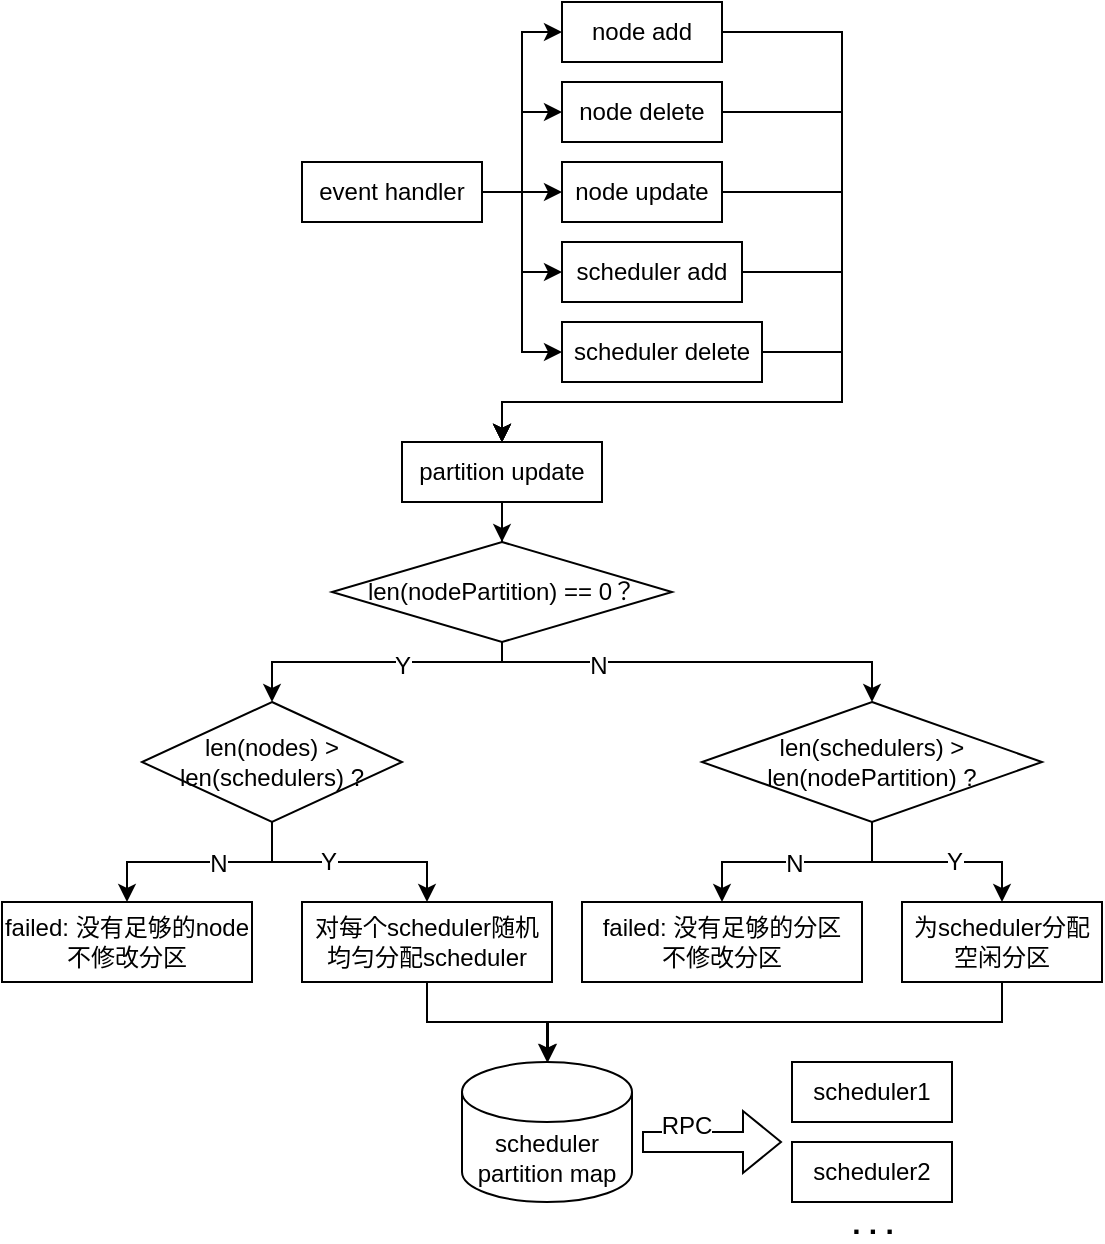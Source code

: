 <mxfile version="17.5.0" type="github" pages="2">
  <diagram id="m4bHccsf1nP5fsRGhA8c" name="Page-1">
    <mxGraphModel dx="539" dy="327" grid="1" gridSize="10" guides="1" tooltips="1" connect="1" arrows="1" fold="1" page="1" pageScale="1" pageWidth="850" pageHeight="1100" math="0" shadow="0">
      <root>
        <mxCell id="0" />
        <mxCell id="1" parent="0" />
        <mxCell id="xQUkPq01Qhvsr4BlPCcq-8" style="edgeStyle=orthogonalEdgeStyle;rounded=0;orthogonalLoop=1;jettySize=auto;html=1;entryX=0;entryY=0.5;entryDx=0;entryDy=0;" edge="1" parent="1" source="xQUkPq01Qhvsr4BlPCcq-1" target="xQUkPq01Qhvsr4BlPCcq-2">
          <mxGeometry relative="1" as="geometry" />
        </mxCell>
        <mxCell id="xQUkPq01Qhvsr4BlPCcq-9" style="edgeStyle=orthogonalEdgeStyle;rounded=0;orthogonalLoop=1;jettySize=auto;html=1;entryX=0;entryY=0.5;entryDx=0;entryDy=0;" edge="1" parent="1" source="xQUkPq01Qhvsr4BlPCcq-1" target="xQUkPq01Qhvsr4BlPCcq-3">
          <mxGeometry relative="1" as="geometry" />
        </mxCell>
        <mxCell id="xQUkPq01Qhvsr4BlPCcq-10" style="edgeStyle=orthogonalEdgeStyle;rounded=0;orthogonalLoop=1;jettySize=auto;html=1;entryX=0;entryY=0.5;entryDx=0;entryDy=0;" edge="1" parent="1" source="xQUkPq01Qhvsr4BlPCcq-1" target="xQUkPq01Qhvsr4BlPCcq-4">
          <mxGeometry relative="1" as="geometry" />
        </mxCell>
        <mxCell id="xQUkPq01Qhvsr4BlPCcq-11" style="edgeStyle=orthogonalEdgeStyle;rounded=0;orthogonalLoop=1;jettySize=auto;html=1;entryX=0;entryY=0.5;entryDx=0;entryDy=0;" edge="1" parent="1" source="xQUkPq01Qhvsr4BlPCcq-1" target="xQUkPq01Qhvsr4BlPCcq-5">
          <mxGeometry relative="1" as="geometry" />
        </mxCell>
        <mxCell id="xQUkPq01Qhvsr4BlPCcq-12" style="edgeStyle=orthogonalEdgeStyle;rounded=0;orthogonalLoop=1;jettySize=auto;html=1;entryX=0;entryY=0.5;entryDx=0;entryDy=0;" edge="1" parent="1" source="xQUkPq01Qhvsr4BlPCcq-1" target="xQUkPq01Qhvsr4BlPCcq-6">
          <mxGeometry relative="1" as="geometry" />
        </mxCell>
        <mxCell id="xQUkPq01Qhvsr4BlPCcq-1" value="event handler" style="rounded=0;whiteSpace=wrap;html=1;" vertex="1" parent="1">
          <mxGeometry x="170" y="190" width="90" height="30" as="geometry" />
        </mxCell>
        <mxCell id="xQUkPq01Qhvsr4BlPCcq-31" style="edgeStyle=orthogonalEdgeStyle;rounded=0;orthogonalLoop=1;jettySize=auto;html=1;" edge="1" parent="1" source="xQUkPq01Qhvsr4BlPCcq-2" target="xQUkPq01Qhvsr4BlPCcq-13">
          <mxGeometry relative="1" as="geometry">
            <Array as="points">
              <mxPoint x="440" y="125" />
              <mxPoint x="440" y="310" />
              <mxPoint x="270" y="310" />
            </Array>
          </mxGeometry>
        </mxCell>
        <mxCell id="xQUkPq01Qhvsr4BlPCcq-2" value="node add" style="rounded=0;whiteSpace=wrap;html=1;" vertex="1" parent="1">
          <mxGeometry x="300" y="110" width="80" height="30" as="geometry" />
        </mxCell>
        <mxCell id="xQUkPq01Qhvsr4BlPCcq-32" style="edgeStyle=orthogonalEdgeStyle;rounded=0;orthogonalLoop=1;jettySize=auto;html=1;" edge="1" parent="1" source="xQUkPq01Qhvsr4BlPCcq-3" target="xQUkPq01Qhvsr4BlPCcq-13">
          <mxGeometry relative="1" as="geometry">
            <Array as="points">
              <mxPoint x="440" y="165" />
              <mxPoint x="440" y="310" />
              <mxPoint x="270" y="310" />
            </Array>
          </mxGeometry>
        </mxCell>
        <mxCell id="xQUkPq01Qhvsr4BlPCcq-3" value="node delete" style="rounded=0;whiteSpace=wrap;html=1;" vertex="1" parent="1">
          <mxGeometry x="300" y="150" width="80" height="30" as="geometry" />
        </mxCell>
        <mxCell id="xQUkPq01Qhvsr4BlPCcq-33" style="edgeStyle=orthogonalEdgeStyle;rounded=0;orthogonalLoop=1;jettySize=auto;html=1;" edge="1" parent="1" source="xQUkPq01Qhvsr4BlPCcq-4" target="xQUkPq01Qhvsr4BlPCcq-13">
          <mxGeometry relative="1" as="geometry">
            <Array as="points">
              <mxPoint x="440" y="205" />
              <mxPoint x="440" y="310" />
              <mxPoint x="270" y="310" />
            </Array>
          </mxGeometry>
        </mxCell>
        <mxCell id="xQUkPq01Qhvsr4BlPCcq-4" value="node update" style="rounded=0;whiteSpace=wrap;html=1;" vertex="1" parent="1">
          <mxGeometry x="300" y="190" width="80" height="30" as="geometry" />
        </mxCell>
        <mxCell id="xQUkPq01Qhvsr4BlPCcq-35" style="edgeStyle=orthogonalEdgeStyle;rounded=0;orthogonalLoop=1;jettySize=auto;html=1;" edge="1" parent="1" source="xQUkPq01Qhvsr4BlPCcq-5" target="xQUkPq01Qhvsr4BlPCcq-13">
          <mxGeometry relative="1" as="geometry">
            <Array as="points">
              <mxPoint x="440" y="245" />
              <mxPoint x="440" y="310" />
              <mxPoint x="270" y="310" />
            </Array>
          </mxGeometry>
        </mxCell>
        <mxCell id="xQUkPq01Qhvsr4BlPCcq-5" value="scheduler add" style="rounded=0;whiteSpace=wrap;html=1;" vertex="1" parent="1">
          <mxGeometry x="300" y="230" width="90" height="30" as="geometry" />
        </mxCell>
        <mxCell id="xQUkPq01Qhvsr4BlPCcq-36" style="edgeStyle=orthogonalEdgeStyle;rounded=0;orthogonalLoop=1;jettySize=auto;html=1;" edge="1" parent="1" source="xQUkPq01Qhvsr4BlPCcq-6" target="xQUkPq01Qhvsr4BlPCcq-13">
          <mxGeometry relative="1" as="geometry">
            <Array as="points">
              <mxPoint x="440" y="285" />
              <mxPoint x="440" y="310" />
              <mxPoint x="270" y="310" />
            </Array>
          </mxGeometry>
        </mxCell>
        <mxCell id="xQUkPq01Qhvsr4BlPCcq-6" value="scheduler delete" style="rounded=0;whiteSpace=wrap;html=1;" vertex="1" parent="1">
          <mxGeometry x="300" y="270" width="100" height="30" as="geometry" />
        </mxCell>
        <mxCell id="xQUkPq01Qhvsr4BlPCcq-15" style="edgeStyle=orthogonalEdgeStyle;rounded=0;orthogonalLoop=1;jettySize=auto;html=1;" edge="1" parent="1" source="xQUkPq01Qhvsr4BlPCcq-13" target="xQUkPq01Qhvsr4BlPCcq-14">
          <mxGeometry relative="1" as="geometry" />
        </mxCell>
        <mxCell id="xQUkPq01Qhvsr4BlPCcq-13" value="partition update" style="rounded=0;whiteSpace=wrap;html=1;" vertex="1" parent="1">
          <mxGeometry x="220" y="330" width="100" height="30" as="geometry" />
        </mxCell>
        <mxCell id="xQUkPq01Qhvsr4BlPCcq-27" style="edgeStyle=orthogonalEdgeStyle;rounded=0;orthogonalLoop=1;jettySize=auto;html=1;" edge="1" parent="1" source="xQUkPq01Qhvsr4BlPCcq-14" target="xQUkPq01Qhvsr4BlPCcq-17">
          <mxGeometry relative="1" as="geometry">
            <Array as="points">
              <mxPoint x="270" y="440" />
              <mxPoint x="155" y="440" />
            </Array>
          </mxGeometry>
        </mxCell>
        <mxCell id="xQUkPq01Qhvsr4BlPCcq-47" value="Y" style="edgeLabel;html=1;align=center;verticalAlign=middle;resizable=0;points=[];fontSize=12;" vertex="1" connectable="0" parent="xQUkPq01Qhvsr4BlPCcq-27">
          <mxGeometry x="0.032" y="2" relative="1" as="geometry">
            <mxPoint x="15" as="offset" />
          </mxGeometry>
        </mxCell>
        <mxCell id="xQUkPq01Qhvsr4BlPCcq-28" style="edgeStyle=orthogonalEdgeStyle;rounded=0;orthogonalLoop=1;jettySize=auto;html=1;" edge="1" parent="1" source="xQUkPq01Qhvsr4BlPCcq-14" target="xQUkPq01Qhvsr4BlPCcq-20">
          <mxGeometry relative="1" as="geometry">
            <Array as="points">
              <mxPoint x="270" y="440" />
              <mxPoint x="455" y="440" />
            </Array>
          </mxGeometry>
        </mxCell>
        <mxCell id="xQUkPq01Qhvsr4BlPCcq-48" value="N" style="edgeLabel;html=1;align=center;verticalAlign=middle;resizable=0;points=[];fontSize=12;" vertex="1" connectable="0" parent="xQUkPq01Qhvsr4BlPCcq-28">
          <mxGeometry x="-0.465" y="-2" relative="1" as="geometry">
            <mxPoint as="offset" />
          </mxGeometry>
        </mxCell>
        <mxCell id="xQUkPq01Qhvsr4BlPCcq-14" value="len(nodePartition) == 0？" style="rhombus;whiteSpace=wrap;html=1;" vertex="1" parent="1">
          <mxGeometry x="185" y="380" width="170" height="50" as="geometry" />
        </mxCell>
        <mxCell id="xQUkPq01Qhvsr4BlPCcq-23" style="edgeStyle=orthogonalEdgeStyle;rounded=0;orthogonalLoop=1;jettySize=auto;html=1;" edge="1" parent="1" source="xQUkPq01Qhvsr4BlPCcq-17" target="xQUkPq01Qhvsr4BlPCcq-19">
          <mxGeometry relative="1" as="geometry" />
        </mxCell>
        <mxCell id="xQUkPq01Qhvsr4BlPCcq-49" value="Y" style="edgeLabel;html=1;align=center;verticalAlign=middle;resizable=0;points=[];fontSize=12;" vertex="1" connectable="0" parent="xQUkPq01Qhvsr4BlPCcq-23">
          <mxGeometry x="-0.182" relative="1" as="geometry">
            <mxPoint as="offset" />
          </mxGeometry>
        </mxCell>
        <mxCell id="xQUkPq01Qhvsr4BlPCcq-24" style="edgeStyle=orthogonalEdgeStyle;rounded=0;orthogonalLoop=1;jettySize=auto;html=1;" edge="1" parent="1" source="xQUkPq01Qhvsr4BlPCcq-17" target="xQUkPq01Qhvsr4BlPCcq-18">
          <mxGeometry relative="1" as="geometry" />
        </mxCell>
        <mxCell id="xQUkPq01Qhvsr4BlPCcq-50" value="N" style="edgeLabel;html=1;align=center;verticalAlign=middle;resizable=0;points=[];fontSize=12;" vertex="1" connectable="0" parent="xQUkPq01Qhvsr4BlPCcq-24">
          <mxGeometry x="-0.163" y="1" relative="1" as="geometry">
            <mxPoint as="offset" />
          </mxGeometry>
        </mxCell>
        <mxCell id="xQUkPq01Qhvsr4BlPCcq-17" value="&lt;span&gt;len(nodes) &amp;gt; len(schedulers) ?&lt;/span&gt;" style="rhombus;whiteSpace=wrap;html=1;" vertex="1" parent="1">
          <mxGeometry x="90" y="460" width="130" height="60" as="geometry" />
        </mxCell>
        <mxCell id="xQUkPq01Qhvsr4BlPCcq-18" value="failed: 没有足够的node&lt;br&gt;不修改分区" style="whiteSpace=wrap;html=1;" vertex="1" parent="1">
          <mxGeometry x="20" y="560" width="125" height="40" as="geometry" />
        </mxCell>
        <mxCell id="xQUkPq01Qhvsr4BlPCcq-39" style="edgeStyle=orthogonalEdgeStyle;rounded=0;orthogonalLoop=1;jettySize=auto;html=1;" edge="1" parent="1" source="xQUkPq01Qhvsr4BlPCcq-19" target="xQUkPq01Qhvsr4BlPCcq-37">
          <mxGeometry relative="1" as="geometry" />
        </mxCell>
        <mxCell id="xQUkPq01Qhvsr4BlPCcq-19" value="对每个scheduler随机均匀分配scheduler" style="whiteSpace=wrap;html=1;" vertex="1" parent="1">
          <mxGeometry x="170" y="560" width="125" height="40" as="geometry" />
        </mxCell>
        <mxCell id="xQUkPq01Qhvsr4BlPCcq-29" style="edgeStyle=orthogonalEdgeStyle;rounded=0;orthogonalLoop=1;jettySize=auto;html=1;" edge="1" parent="1" source="xQUkPq01Qhvsr4BlPCcq-20" target="xQUkPq01Qhvsr4BlPCcq-21">
          <mxGeometry relative="1" as="geometry" />
        </mxCell>
        <mxCell id="xQUkPq01Qhvsr4BlPCcq-51" value="N" style="edgeLabel;html=1;align=center;verticalAlign=middle;resizable=0;points=[];fontSize=12;" vertex="1" connectable="0" parent="xQUkPq01Qhvsr4BlPCcq-29">
          <mxGeometry x="-0.205" y="1" relative="1" as="geometry">
            <mxPoint x="-14" as="offset" />
          </mxGeometry>
        </mxCell>
        <mxCell id="xQUkPq01Qhvsr4BlPCcq-30" style="edgeStyle=orthogonalEdgeStyle;rounded=0;orthogonalLoop=1;jettySize=auto;html=1;" edge="1" parent="1" source="xQUkPq01Qhvsr4BlPCcq-20" target="xQUkPq01Qhvsr4BlPCcq-22">
          <mxGeometry relative="1" as="geometry" />
        </mxCell>
        <mxCell id="xQUkPq01Qhvsr4BlPCcq-52" value="Y" style="edgeLabel;html=1;align=center;verticalAlign=middle;resizable=0;points=[];fontSize=12;" vertex="1" connectable="0" parent="xQUkPq01Qhvsr4BlPCcq-30">
          <mxGeometry x="0.164" relative="1" as="geometry">
            <mxPoint as="offset" />
          </mxGeometry>
        </mxCell>
        <mxCell id="xQUkPq01Qhvsr4BlPCcq-20" value="&lt;span&gt;len(&lt;/span&gt;schedulers&lt;span&gt;) &amp;gt; len(nodePartition) ?&lt;/span&gt;" style="rhombus;whiteSpace=wrap;html=1;" vertex="1" parent="1">
          <mxGeometry x="370" y="460" width="170" height="60" as="geometry" />
        </mxCell>
        <mxCell id="xQUkPq01Qhvsr4BlPCcq-21" value="failed: 没有足够的分区&lt;br&gt;不修改分区" style="whiteSpace=wrap;html=1;" vertex="1" parent="1">
          <mxGeometry x="310" y="560" width="140" height="40" as="geometry" />
        </mxCell>
        <mxCell id="xQUkPq01Qhvsr4BlPCcq-40" style="edgeStyle=orthogonalEdgeStyle;rounded=0;orthogonalLoop=1;jettySize=auto;html=1;" edge="1" parent="1" source="xQUkPq01Qhvsr4BlPCcq-22" target="xQUkPq01Qhvsr4BlPCcq-37">
          <mxGeometry relative="1" as="geometry">
            <Array as="points">
              <mxPoint x="520" y="620" />
              <mxPoint x="293" y="620" />
            </Array>
          </mxGeometry>
        </mxCell>
        <mxCell id="xQUkPq01Qhvsr4BlPCcq-22" value="为scheduler分配空闲分区" style="whiteSpace=wrap;html=1;" vertex="1" parent="1">
          <mxGeometry x="470" y="560" width="100" height="40" as="geometry" />
        </mxCell>
        <mxCell id="xQUkPq01Qhvsr4BlPCcq-37" value="scheduler&lt;br&gt;partition map" style="shape=cylinder3;whiteSpace=wrap;html=1;boundedLbl=1;backgroundOutline=1;size=15;" vertex="1" parent="1">
          <mxGeometry x="250" y="640" width="85" height="70" as="geometry" />
        </mxCell>
        <mxCell id="xQUkPq01Qhvsr4BlPCcq-41" value="scheduler1" style="whiteSpace=wrap;html=1;" vertex="1" parent="1">
          <mxGeometry x="415" y="640" width="80" height="30" as="geometry" />
        </mxCell>
        <mxCell id="xQUkPq01Qhvsr4BlPCcq-42" value="scheduler2" style="whiteSpace=wrap;html=1;" vertex="1" parent="1">
          <mxGeometry x="415" y="680" width="80" height="30" as="geometry" />
        </mxCell>
        <mxCell id="xQUkPq01Qhvsr4BlPCcq-44" value="&lt;font style=&quot;font-size: 15px&quot;&gt;&lt;b&gt;. . .&lt;/b&gt;&lt;/font&gt;" style="text;html=1;align=center;verticalAlign=middle;resizable=0;points=[];autosize=1;strokeColor=none;fillColor=none;" vertex="1" parent="1">
          <mxGeometry x="435" y="710" width="40" height="20" as="geometry" />
        </mxCell>
        <mxCell id="xQUkPq01Qhvsr4BlPCcq-45" value="" style="shape=flexArrow;endArrow=classic;html=1;rounded=0;fontSize=15;" edge="1" parent="1">
          <mxGeometry width="50" height="50" relative="1" as="geometry">
            <mxPoint x="340" y="680" as="sourcePoint" />
            <mxPoint x="410" y="680" as="targetPoint" />
          </mxGeometry>
        </mxCell>
        <mxCell id="xQUkPq01Qhvsr4BlPCcq-46" value="&lt;font style=&quot;font-size: 12px&quot;&gt;RPC&lt;/font&gt;" style="edgeLabel;html=1;align=center;verticalAlign=middle;resizable=0;points=[];fontSize=15;" vertex="1" connectable="0" parent="xQUkPq01Qhvsr4BlPCcq-45">
          <mxGeometry x="-0.414" relative="1" as="geometry">
            <mxPoint x="1" y="-10" as="offset" />
          </mxGeometry>
        </mxCell>
      </root>
    </mxGraphModel>
  </diagram>
  <diagram id="uBHuakWJhPPgRtdTngX6" name="Page-2">
    <mxGraphModel dx="782" dy="474" grid="1" gridSize="10" guides="1" tooltips="1" connect="1" arrows="1" fold="1" page="1" pageScale="1" pageWidth="850" pageHeight="1100" math="0" shadow="0">
      <root>
        <mxCell id="0" />
        <mxCell id="1" parent="0" />
        <mxCell id="tYgxeHyzE9cOC-M0o53c-24" style="edgeStyle=orthogonalEdgeStyle;rounded=0;orthogonalLoop=1;jettySize=auto;html=1;fontSize=12;" edge="1" parent="1" source="tYgxeHyzE9cOC-M0o53c-1" target="tYgxeHyzE9cOC-M0o53c-3">
          <mxGeometry relative="1" as="geometry" />
        </mxCell>
        <mxCell id="tYgxeHyzE9cOC-M0o53c-1" value="scheduler&lt;br&gt;map" style="shape=cylinder3;whiteSpace=wrap;html=1;boundedLbl=1;backgroundOutline=1;size=15;fontSize=12;" vertex="1" parent="1">
          <mxGeometry x="170" y="100" width="60" height="70" as="geometry" />
        </mxCell>
        <mxCell id="tYgxeHyzE9cOC-M0o53c-8" value="" style="edgeStyle=orthogonalEdgeStyle;rounded=0;orthogonalLoop=1;jettySize=auto;html=1;fontSize=12;" edge="1" parent="1" source="tYgxeHyzE9cOC-M0o53c-2" target="tYgxeHyzE9cOC-M0o53c-7">
          <mxGeometry relative="1" as="geometry" />
        </mxCell>
        <mxCell id="tYgxeHyzE9cOC-M0o53c-2" value="scheduler register" style="rounded=0;whiteSpace=wrap;html=1;fontSize=12;" vertex="1" parent="1">
          <mxGeometry x="310" y="110" width="110" height="30" as="geometry" />
        </mxCell>
        <mxCell id="j5_gnD3YA7jNJq1EvDXr-2" style="edgeStyle=orthogonalEdgeStyle;rounded=0;orthogonalLoop=1;jettySize=auto;html=1;fontSize=12;" edge="1" parent="1" source="tYgxeHyzE9cOC-M0o53c-3" target="tYgxeHyzE9cOC-M0o53c-27">
          <mxGeometry relative="1" as="geometry">
            <Array as="points">
              <mxPoint x="200" y="240" />
              <mxPoint x="145" y="240" />
            </Array>
          </mxGeometry>
        </mxCell>
        <mxCell id="j5_gnD3YA7jNJq1EvDXr-4" style="edgeStyle=orthogonalEdgeStyle;rounded=0;orthogonalLoop=1;jettySize=auto;html=1;fontSize=12;" edge="1" parent="1" source="tYgxeHyzE9cOC-M0o53c-3" target="tYgxeHyzE9cOC-M0o53c-28">
          <mxGeometry relative="1" as="geometry" />
        </mxCell>
        <mxCell id="j5_gnD3YA7jNJq1EvDXr-5" style="edgeStyle=orthogonalEdgeStyle;rounded=0;orthogonalLoop=1;jettySize=auto;html=1;fontSize=12;" edge="1" parent="1" source="tYgxeHyzE9cOC-M0o53c-3" target="j5_gnD3YA7jNJq1EvDXr-1">
          <mxGeometry relative="1" as="geometry">
            <Array as="points">
              <mxPoint x="200" y="240" />
              <mxPoint x="264" y="240" />
            </Array>
          </mxGeometry>
        </mxCell>
        <mxCell id="tYgxeHyzE9cOC-M0o53c-3" value="heart beat server" style="whiteSpace=wrap;html=1;fontSize=12;" vertex="1" parent="1">
          <mxGeometry x="145" y="200" width="110" height="30" as="geometry" />
        </mxCell>
        <mxCell id="tYgxeHyzE9cOC-M0o53c-4" value="" style="shape=flexArrow;endArrow=classic;html=1;rounded=0;fontSize=12;" edge="1" parent="1">
          <mxGeometry width="50" height="50" relative="1" as="geometry">
            <mxPoint x="240" y="124.5" as="sourcePoint" />
            <mxPoint x="300" y="124.5" as="targetPoint" />
          </mxGeometry>
        </mxCell>
        <mxCell id="tYgxeHyzE9cOC-M0o53c-5" value="RPC" style="edgeLabel;html=1;align=center;verticalAlign=middle;resizable=0;points=[];fontSize=12;" vertex="1" connectable="0" parent="tYgxeHyzE9cOC-M0o53c-4">
          <mxGeometry x="-0.5" y="6" relative="1" as="geometry">
            <mxPoint x="5" y="1" as="offset" />
          </mxGeometry>
        </mxCell>
        <mxCell id="tYgxeHyzE9cOC-M0o53c-21" style="edgeStyle=orthogonalEdgeStyle;rounded=0;orthogonalLoop=1;jettySize=auto;html=1;entryX=0.5;entryY=0;entryDx=0;entryDy=0;fontSize=12;" edge="1" parent="1" source="tYgxeHyzE9cOC-M0o53c-7" target="tYgxeHyzE9cOC-M0o53c-15">
          <mxGeometry relative="1" as="geometry" />
        </mxCell>
        <mxCell id="tYgxeHyzE9cOC-M0o53c-7" value="生成scheID" style="whiteSpace=wrap;html=1;rounded=0;" vertex="1" parent="1">
          <mxGeometry x="327.5" y="165" width="75" height="25" as="geometry" />
        </mxCell>
        <mxCell id="tYgxeHyzE9cOC-M0o53c-18" value="" style="edgeStyle=orthogonalEdgeStyle;rounded=0;orthogonalLoop=1;jettySize=auto;html=1;fontSize=12;" edge="1" parent="1" source="tYgxeHyzE9cOC-M0o53c-15" target="tYgxeHyzE9cOC-M0o53c-17">
          <mxGeometry relative="1" as="geometry" />
        </mxCell>
        <mxCell id="tYgxeHyzE9cOC-M0o53c-20" value="" style="edgeStyle=orthogonalEdgeStyle;rounded=0;orthogonalLoop=1;jettySize=auto;html=1;fontSize=12;" edge="1" parent="1" source="tYgxeHyzE9cOC-M0o53c-15" target="tYgxeHyzE9cOC-M0o53c-19">
          <mxGeometry relative="1" as="geometry" />
        </mxCell>
        <mxCell id="tYgxeHyzE9cOC-M0o53c-15" value="&lt;span&gt;scheduler add event&lt;/span&gt;" style="rhombus;whiteSpace=wrap;html=1;rounded=0;" vertex="1" parent="1">
          <mxGeometry x="283.75" y="210" width="162.5" height="40" as="geometry" />
        </mxCell>
        <mxCell id="tYgxeHyzE9cOC-M0o53c-17" value="failed: exit" style="whiteSpace=wrap;html=1;rounded=0;" vertex="1" parent="1">
          <mxGeometry x="290" y="286.88" width="65" height="33.12" as="geometry" />
        </mxCell>
        <mxCell id="tYgxeHyzE9cOC-M0o53c-23" value="" style="edgeStyle=orthogonalEdgeStyle;rounded=0;orthogonalLoop=1;jettySize=auto;html=1;fontSize=12;" edge="1" parent="1" source="tYgxeHyzE9cOC-M0o53c-19" target="tYgxeHyzE9cOC-M0o53c-22">
          <mxGeometry relative="1" as="geometry" />
        </mxCell>
        <mxCell id="tYgxeHyzE9cOC-M0o53c-26" value="" style="edgeStyle=orthogonalEdgeStyle;rounded=0;orthogonalLoop=1;jettySize=auto;html=1;fontSize=12;" edge="1" parent="1" source="tYgxeHyzE9cOC-M0o53c-19" target="tYgxeHyzE9cOC-M0o53c-25">
          <mxGeometry relative="1" as="geometry" />
        </mxCell>
        <mxCell id="tYgxeHyzE9cOC-M0o53c-19" value="获得分区节点" style="whiteSpace=wrap;html=1;rounded=0;" vertex="1" parent="1">
          <mxGeometry x="370" y="286.88" width="90" height="33.12" as="geometry" />
        </mxCell>
        <mxCell id="tYgxeHyzE9cOC-M0o53c-22" value="schedule cycle" style="whiteSpace=wrap;html=1;rounded=0;" vertex="1" parent="1">
          <mxGeometry x="325" y="360" width="95" height="30" as="geometry" />
        </mxCell>
        <mxCell id="tYgxeHyzE9cOC-M0o53c-25" value="run heart beat" style="whiteSpace=wrap;html=1;rounded=0;" vertex="1" parent="1">
          <mxGeometry x="430" y="360" width="80" height="30" as="geometry" />
        </mxCell>
        <mxCell id="tYgxeHyzE9cOC-M0o53c-27" value="sche1" style="whiteSpace=wrap;html=1;fontSize=12;" vertex="1" parent="1">
          <mxGeometry x="120" y="256.88" width="50" height="30" as="geometry" />
        </mxCell>
        <mxCell id="tYgxeHyzE9cOC-M0o53c-28" value="sche2" style="whiteSpace=wrap;html=1;fontSize=12;" vertex="1" parent="1">
          <mxGeometry x="175" y="256.88" width="50" height="30" as="geometry" />
        </mxCell>
        <mxCell id="j5_gnD3YA7jNJq1EvDXr-1" value="&lt;font style=&quot;font-size: 15px&quot;&gt;&lt;b&gt;. . .&lt;/b&gt;&lt;/font&gt;" style="text;html=1;align=center;verticalAlign=middle;resizable=0;points=[];autosize=1;strokeColor=none;fillColor=none;" vertex="1" parent="1">
          <mxGeometry x="243.75" y="261.88" width="40" height="20" as="geometry" />
        </mxCell>
        <mxCell id="j5_gnD3YA7jNJq1EvDXr-6" value="" style="shape=curlyBracket;whiteSpace=wrap;html=1;rounded=1;flipH=1;fontSize=12;rotation=90;" vertex="1" parent="1">
          <mxGeometry x="190" y="243.44" width="20" height="120" as="geometry" />
        </mxCell>
        <mxCell id="j5_gnD3YA7jNJq1EvDXr-10" value="" style="edgeStyle=orthogonalEdgeStyle;rounded=0;orthogonalLoop=1;jettySize=auto;html=1;fontSize=12;" edge="1" parent="1" source="j5_gnD3YA7jNJq1EvDXr-8" target="j5_gnD3YA7jNJq1EvDXr-9">
          <mxGeometry relative="1" as="geometry" />
        </mxCell>
        <mxCell id="j5_gnD3YA7jNJq1EvDXr-8" value="heart beat&lt;br&gt;timeout" style="whiteSpace=wrap;html=1;fontSize=12;" vertex="1" parent="1">
          <mxGeometry x="160" y="323.44" width="80" height="40" as="geometry" />
        </mxCell>
        <mxCell id="j5_gnD3YA7jNJq1EvDXr-12" value="" style="edgeStyle=orthogonalEdgeStyle;rounded=0;orthogonalLoop=1;jettySize=auto;html=1;fontSize=12;" edge="1" parent="1" source="j5_gnD3YA7jNJq1EvDXr-9" target="j5_gnD3YA7jNJq1EvDXr-11">
          <mxGeometry relative="1" as="geometry" />
        </mxCell>
        <mxCell id="j5_gnD3YA7jNJq1EvDXr-9" value="scheduler delete event" style="whiteSpace=wrap;html=1;" vertex="1" parent="1">
          <mxGeometry x="135" y="390" width="130" height="36.56" as="geometry" />
        </mxCell>
        <mxCell id="j5_gnD3YA7jNJq1EvDXr-11" value="更新scheduler map和分区状态" style="whiteSpace=wrap;html=1;" vertex="1" parent="1">
          <mxGeometry x="147.5" y="450" width="105" height="40" as="geometry" />
        </mxCell>
      </root>
    </mxGraphModel>
  </diagram>
</mxfile>
